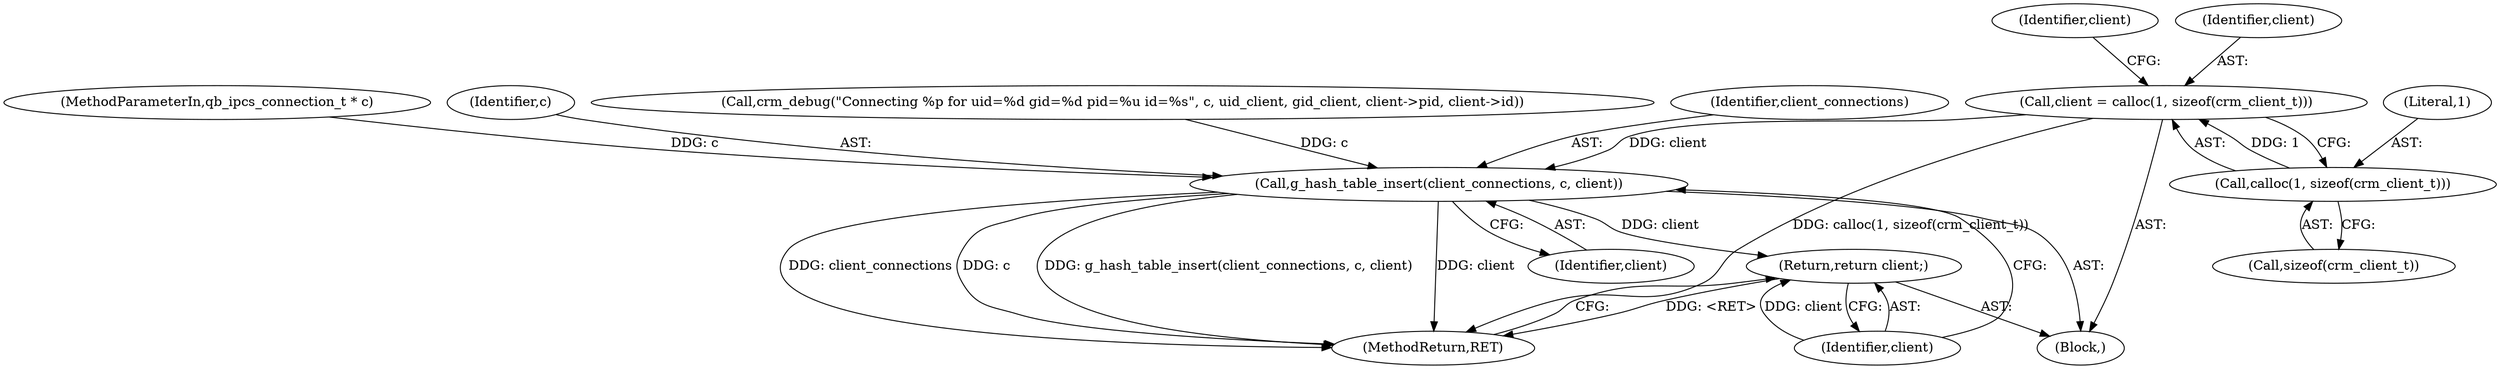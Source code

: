 digraph "0_pacemaker_5d71e65049@API" {
"1000207" [label="(Call,client = calloc(1, sizeof(crm_client_t)))"];
"1000209" [label="(Call,calloc(1, sizeof(crm_client_t)))"];
"1000251" [label="(Call,g_hash_table_insert(client_connections, c, client))"];
"1000255" [label="(Return,return client;)"];
"1000252" [label="(Identifier,client_connections)"];
"1000251" [label="(Call,g_hash_table_insert(client_connections, c, client))"];
"1000107" [label="(Block,)"];
"1000210" [label="(Literal,1)"];
"1000209" [label="(Call,calloc(1, sizeof(crm_client_t)))"];
"1000104" [label="(MethodParameterIn,qb_ipcs_connection_t * c)"];
"1000253" [label="(Identifier,c)"];
"1000255" [label="(Return,return client;)"];
"1000207" [label="(Call,client = calloc(1, sizeof(crm_client_t)))"];
"1000254" [label="(Identifier,client)"];
"1000215" [label="(Identifier,client)"];
"1000234" [label="(Call,crm_debug(\"Connecting %p for uid=%d gid=%d pid=%u id=%s\", c, uid_client, gid_client, client->pid, client->id))"];
"1000256" [label="(Identifier,client)"];
"1000211" [label="(Call,sizeof(crm_client_t))"];
"1000257" [label="(MethodReturn,RET)"];
"1000208" [label="(Identifier,client)"];
"1000207" -> "1000107"  [label="AST: "];
"1000207" -> "1000209"  [label="CFG: "];
"1000208" -> "1000207"  [label="AST: "];
"1000209" -> "1000207"  [label="AST: "];
"1000215" -> "1000207"  [label="CFG: "];
"1000207" -> "1000257"  [label="DDG: calloc(1, sizeof(crm_client_t))"];
"1000209" -> "1000207"  [label="DDG: 1"];
"1000207" -> "1000251"  [label="DDG: client"];
"1000209" -> "1000211"  [label="CFG: "];
"1000210" -> "1000209"  [label="AST: "];
"1000211" -> "1000209"  [label="AST: "];
"1000251" -> "1000107"  [label="AST: "];
"1000251" -> "1000254"  [label="CFG: "];
"1000252" -> "1000251"  [label="AST: "];
"1000253" -> "1000251"  [label="AST: "];
"1000254" -> "1000251"  [label="AST: "];
"1000256" -> "1000251"  [label="CFG: "];
"1000251" -> "1000257"  [label="DDG: c"];
"1000251" -> "1000257"  [label="DDG: g_hash_table_insert(client_connections, c, client)"];
"1000251" -> "1000257"  [label="DDG: client"];
"1000251" -> "1000257"  [label="DDG: client_connections"];
"1000234" -> "1000251"  [label="DDG: c"];
"1000104" -> "1000251"  [label="DDG: c"];
"1000251" -> "1000255"  [label="DDG: client"];
"1000255" -> "1000107"  [label="AST: "];
"1000255" -> "1000256"  [label="CFG: "];
"1000256" -> "1000255"  [label="AST: "];
"1000257" -> "1000255"  [label="CFG: "];
"1000255" -> "1000257"  [label="DDG: <RET>"];
"1000256" -> "1000255"  [label="DDG: client"];
}
